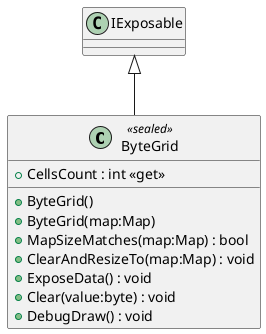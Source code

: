 @startuml
class ByteGrid <<sealed>> {
    + CellsCount : int <<get>>
    + ByteGrid()
    + ByteGrid(map:Map)
    + MapSizeMatches(map:Map) : bool
    + ClearAndResizeTo(map:Map) : void
    + ExposeData() : void
    + Clear(value:byte) : void
    + DebugDraw() : void
}
IExposable <|-- ByteGrid
@enduml
